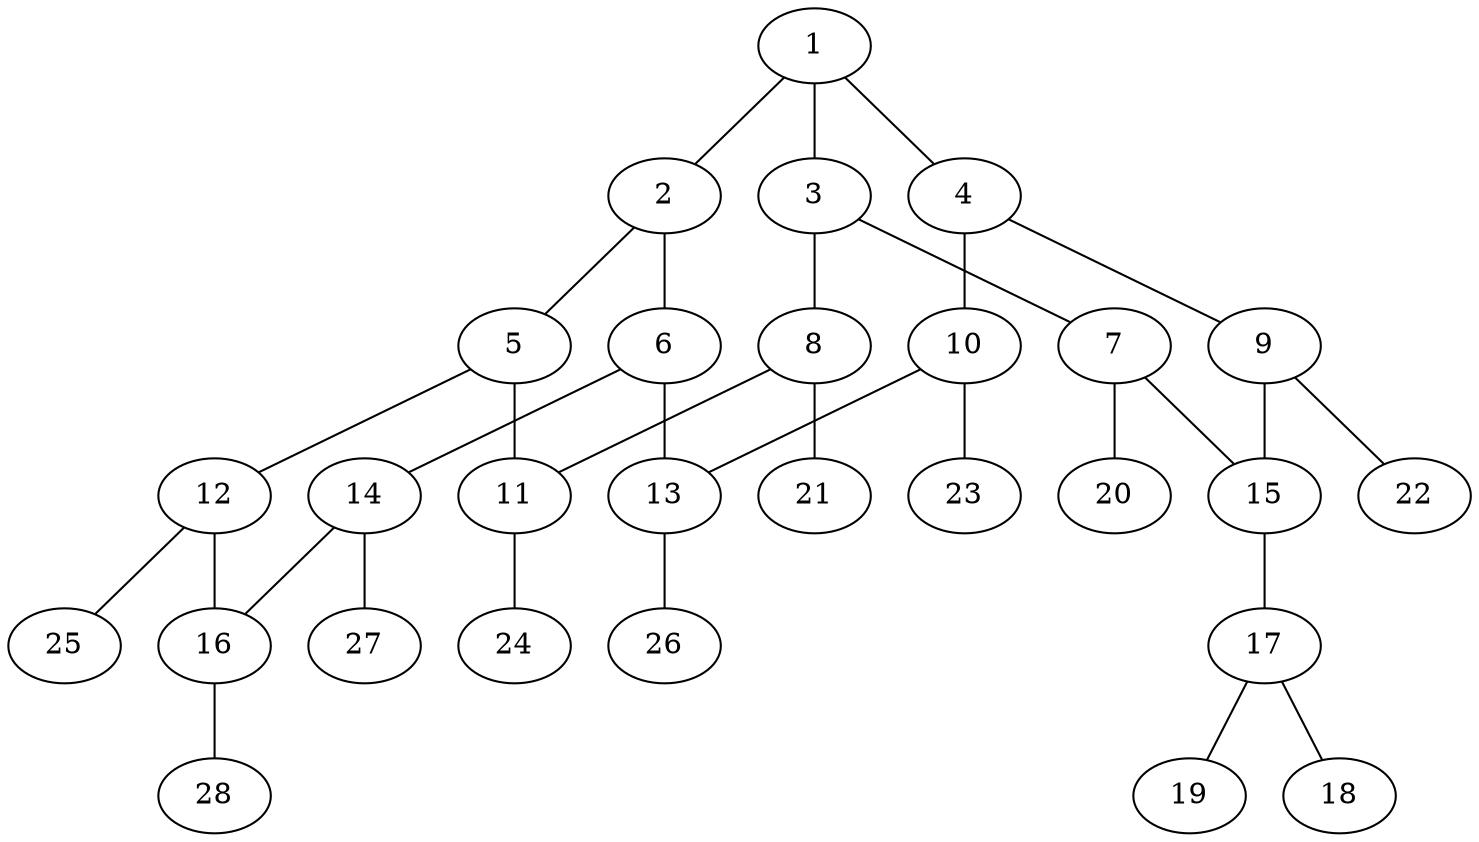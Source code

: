 graph molecule_3080 {
	1	 [chem=C];
	2	 [chem=C];
	1 -- 2	 [valence=1];
	3	 [chem=C];
	1 -- 3	 [valence=2];
	4	 [chem=C];
	1 -- 4	 [valence=1];
	5	 [chem=C];
	2 -- 5	 [valence=2];
	6	 [chem=C];
	2 -- 6	 [valence=1];
	7	 [chem=C];
	3 -- 7	 [valence=1];
	8	 [chem=C];
	3 -- 8	 [valence=1];
	9	 [chem=C];
	4 -- 9	 [valence=2];
	10	 [chem=C];
	4 -- 10	 [valence=1];
	11	 [chem=C];
	5 -- 11	 [valence=1];
	12	 [chem=C];
	5 -- 12	 [valence=1];
	13	 [chem=C];
	6 -- 13	 [valence=1];
	14	 [chem=C];
	6 -- 14	 [valence=2];
	15	 [chem=C];
	7 -- 15	 [valence=2];
	20	 [chem=H];
	7 -- 20	 [valence=1];
	8 -- 11	 [valence=2];
	21	 [chem=H];
	8 -- 21	 [valence=1];
	9 -- 15	 [valence=1];
	22	 [chem=H];
	9 -- 22	 [valence=1];
	10 -- 13	 [valence=2];
	23	 [chem=H];
	10 -- 23	 [valence=1];
	24	 [chem=H];
	11 -- 24	 [valence=1];
	16	 [chem=C];
	12 -- 16	 [valence=2];
	25	 [chem=H];
	12 -- 25	 [valence=1];
	26	 [chem=H];
	13 -- 26	 [valence=1];
	14 -- 16	 [valence=1];
	27	 [chem=H];
	14 -- 27	 [valence=1];
	17	 [chem=N];
	15 -- 17	 [valence=1];
	28	 [chem=H];
	16 -- 28	 [valence=1];
	18	 [chem=O];
	17 -- 18	 [valence=2];
	19	 [chem=O];
	17 -- 19	 [valence=1];
}
